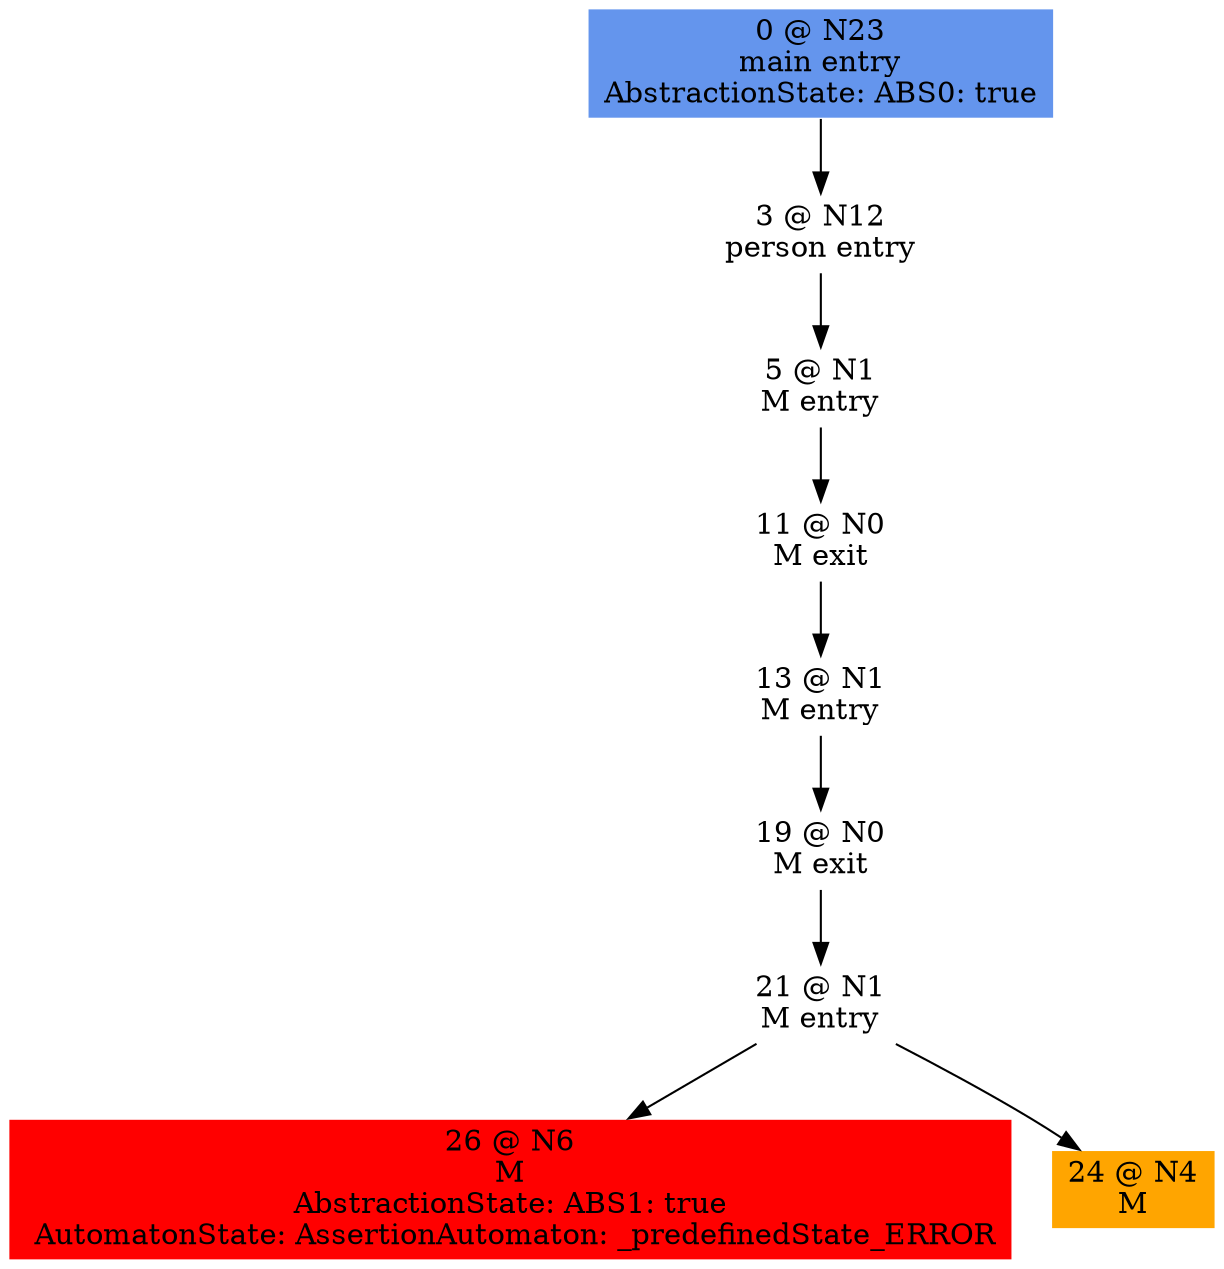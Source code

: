 digraph ARG {
node [style="filled" shape="box" color="white"]
0 [fillcolor="cornflowerblue" label="0 @ N23\nmain entry\nAbstractionState: ABS0: true" id="0"]
3 [label="3 @ N12\nperson entry\n" id="3"]
5 [label="5 @ N1\nM entry\n" id="5"]
11 [label="11 @ N0\nM exit\n" id="11"]
13 [label="13 @ N1\nM entry\n" id="13"]
19 [label="19 @ N0\nM exit\n" id="19"]
21 [label="21 @ N1\nM entry\n" id="21"]
26 [fillcolor="red" label="26 @ N6\nM\nAbstractionState: ABS1: true
 AutomatonState: AssertionAutomaton: _predefinedState_ERROR" id="26"]
24 [fillcolor="orange" label="24 @ N4\nM\n" id="24"]
0 -> 3 []
3 -> 5 []
5 -> 11 []
11 -> 13 []
13 -> 19 []
19 -> 21 []
21 -> 24 []
21 -> 26 []
}
